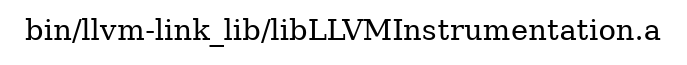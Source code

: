 digraph "bin/llvm-link_lib/libLLVMInstrumentation.a" {
	label="bin/llvm-link_lib/libLLVMInstrumentation.a";
	rankdir=LR;

}

